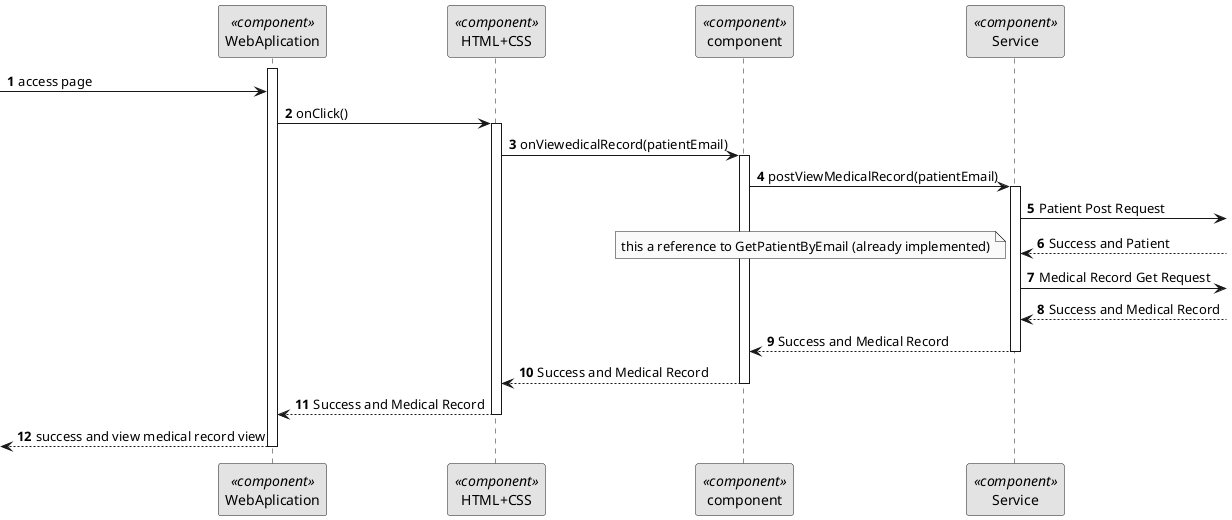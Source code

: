 @startuml 7.2.6
skinparam monochrome true
skinparam packageStyle rectangle
skinparam shadowing false

autonumber

participant "WebAplication" as FE <<component>>
participant "HTML+CSS" as HT <<component>>
participant "component" as CM <<component>>
participant "Service" as SERV <<component>>


activate FE
-> FE: access page

FE -> HT : onClick()
activate HT


HT -> CM : onViewedicalRecord(patientEmail)

activate CM

CM -> SERV : postViewMedicalRecord(patientEmail)

 activate SERV

   SERV -> : Patient Post Request

  SERV <-- : Success and Patient

  note right: this a reference to GetPatientByEmail (already implemented)

  SERV -> : Medical Record Get Request

 SERV <-- : Success and Medical Record

SERV --> CM : Success and Medical Record


deactivate SERV

CM --> HT : Success and Medical Record
deactivate CM



HT --> FE : Success and Medical Record
deactivate HT

<--- FE : success and view medical record view

deactivate FE





@enduml